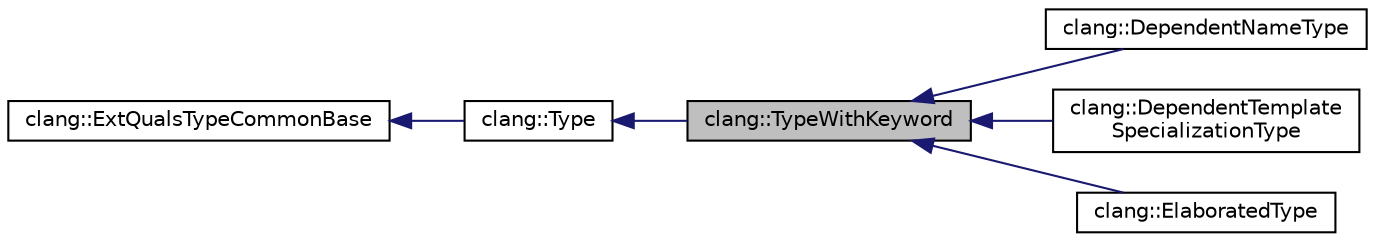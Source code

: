 digraph "clang::TypeWithKeyword"
{
 // LATEX_PDF_SIZE
  bgcolor="transparent";
  edge [fontname="Helvetica",fontsize="10",labelfontname="Helvetica",labelfontsize="10"];
  node [fontname="Helvetica",fontsize="10",shape=record];
  rankdir="LR";
  Node1 [label="clang::TypeWithKeyword",height=0.2,width=0.4,color="black", fillcolor="grey75", style="filled", fontcolor="black",tooltip="A helper class for Type nodes having an ElaboratedTypeKeyword."];
  Node2 -> Node1 [dir="back",color="midnightblue",fontsize="10",style="solid",fontname="Helvetica"];
  Node2 [label="clang::Type",height=0.2,width=0.4,color="black",URL="$classclang_1_1Type.html",tooltip="The base class of the type hierarchy."];
  Node3 -> Node2 [dir="back",color="midnightblue",fontsize="10",style="solid",fontname="Helvetica"];
  Node3 [label="clang::ExtQualsTypeCommonBase",height=0.2,width=0.4,color="black",URL="$classclang_1_1ExtQualsTypeCommonBase.html",tooltip="Base class that is common to both the ExtQuals and Type classes, which allows QualType to access the ..."];
  Node1 -> Node4 [dir="back",color="midnightblue",fontsize="10",style="solid",fontname="Helvetica"];
  Node4 [label="clang::DependentNameType",height=0.2,width=0.4,color="black",URL="$classclang_1_1DependentNameType.html",tooltip="Represents a qualified type name for which the type name is dependent."];
  Node1 -> Node5 [dir="back",color="midnightblue",fontsize="10",style="solid",fontname="Helvetica"];
  Node5 [label="clang::DependentTemplate\lSpecializationType",height=0.2,width=0.4,color="black",URL="$classclang_1_1DependentTemplateSpecializationType.html",tooltip="Represents a template specialization type whose template cannot be resolved, e.g."];
  Node1 -> Node6 [dir="back",color="midnightblue",fontsize="10",style="solid",fontname="Helvetica"];
  Node6 [label="clang::ElaboratedType",height=0.2,width=0.4,color="black",URL="$classclang_1_1ElaboratedType.html",tooltip="Represents a type that was referred to using an elaborated type keyword, e.g., struct S,..."];
}
